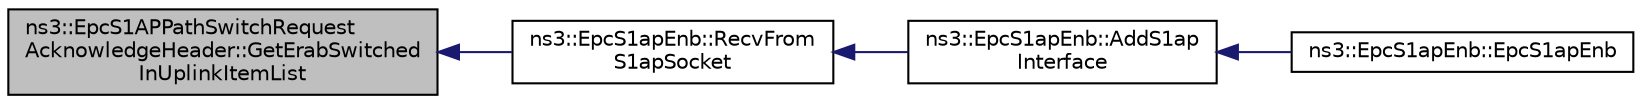 digraph "ns3::EpcS1APPathSwitchRequestAcknowledgeHeader::GetErabSwitchedInUplinkItemList"
{
  edge [fontname="Helvetica",fontsize="10",labelfontname="Helvetica",labelfontsize="10"];
  node [fontname="Helvetica",fontsize="10",shape=record];
  rankdir="LR";
  Node1 [label="ns3::EpcS1APPathSwitchRequest\lAcknowledgeHeader::GetErabSwitched\lInUplinkItemList",height=0.2,width=0.4,color="black", fillcolor="grey75", style="filled", fontcolor="black"];
  Node1 -> Node2 [dir="back",color="midnightblue",fontsize="10",style="solid"];
  Node2 [label="ns3::EpcS1apEnb::RecvFrom\lS1apSocket",height=0.2,width=0.4,color="black", fillcolor="white", style="filled",URL="$db/d92/classns3_1_1EpcS1apEnb.html#a75238a3f98ccb5cf21f28c0cda8d68e6"];
  Node2 -> Node3 [dir="back",color="midnightblue",fontsize="10",style="solid"];
  Node3 [label="ns3::EpcS1apEnb::AddS1ap\lInterface",height=0.2,width=0.4,color="black", fillcolor="white", style="filled",URL="$db/d92/classns3_1_1EpcS1apEnb.html#ac04aee5e05a6a762073de25c21dff263"];
  Node3 -> Node4 [dir="back",color="midnightblue",fontsize="10",style="solid"];
  Node4 [label="ns3::EpcS1apEnb::EpcS1apEnb",height=0.2,width=0.4,color="black", fillcolor="white", style="filled",URL="$db/d92/classns3_1_1EpcS1apEnb.html#aaa786c9859799772cfbc97dac04376dd"];
}
